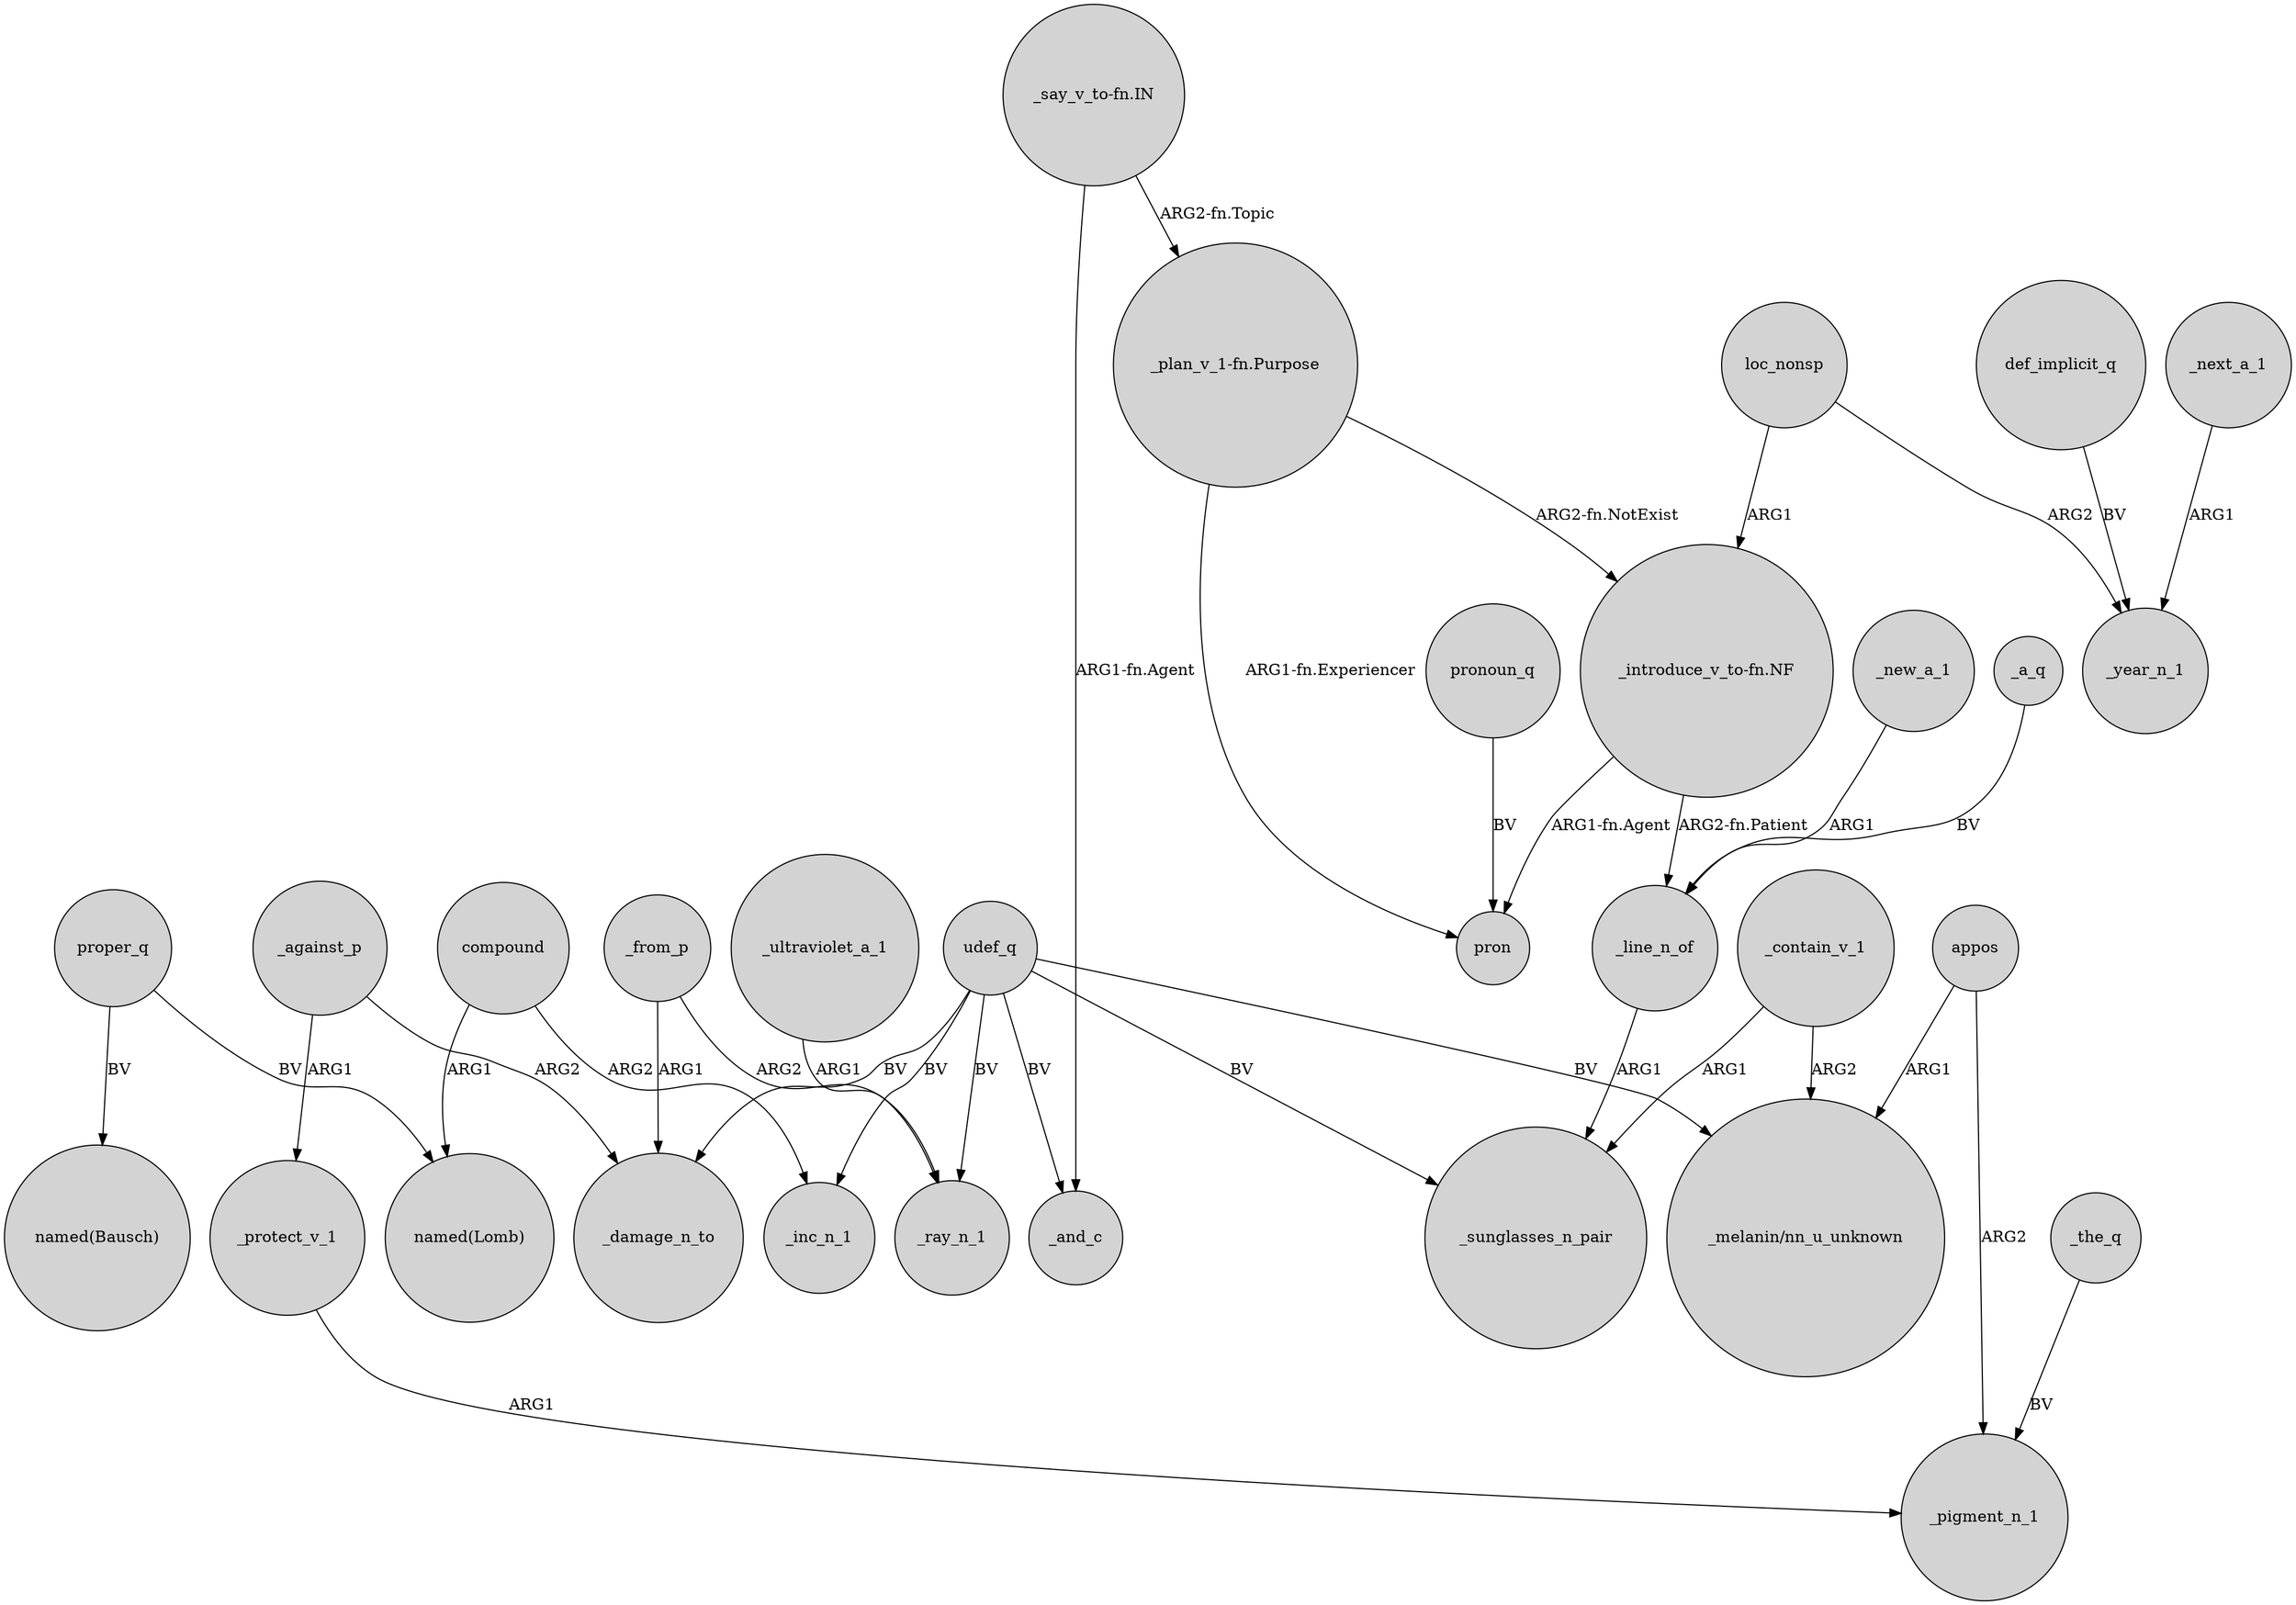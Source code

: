 digraph {
	node [shape=circle style=filled]
	_against_p -> _damage_n_to [label=ARG2]
	_new_a_1 -> _line_n_of [label=ARG1]
	udef_q -> _inc_n_1 [label=BV]
	"_say_v_to-fn.IN" -> _and_c [label="ARG1-fn.Agent"]
	def_implicit_q -> _year_n_1 [label=BV]
	_ultraviolet_a_1 -> _ray_n_1 [label=ARG1]
	appos -> "_melanin/nn_u_unknown" [label=ARG1]
	"_plan_v_1-fn.Purpose" -> pron [label="ARG1-fn.Experiencer"]
	udef_q -> _sunglasses_n_pair [label=BV]
	_from_p -> _ray_n_1 [label=ARG2]
	_against_p -> _protect_v_1 [label=ARG1]
	udef_q -> _ray_n_1 [label=BV]
	_contain_v_1 -> "_melanin/nn_u_unknown" [label=ARG2]
	"_say_v_to-fn.IN" -> "_plan_v_1-fn.Purpose" [label="ARG2-fn.Topic"]
	_protect_v_1 -> _pigment_n_1 [label=ARG1]
	_a_q -> _line_n_of [label=BV]
	proper_q -> "named(Bausch)" [label=BV]
	proper_q -> "named(Lomb)" [label=BV]
	pronoun_q -> pron [label=BV]
	_from_p -> _damage_n_to [label=ARG1]
	"_introduce_v_to-fn.NF" -> _line_n_of [label="ARG2-fn.Patient"]
	"_plan_v_1-fn.Purpose" -> "_introduce_v_to-fn.NF" [label="ARG2-fn.NotExist"]
	_next_a_1 -> _year_n_1 [label=ARG1]
	udef_q -> _damage_n_to [label=BV]
	loc_nonsp -> _year_n_1 [label=ARG2]
	appos -> _pigment_n_1 [label=ARG2]
	"_introduce_v_to-fn.NF" -> pron [label="ARG1-fn.Agent"]
	loc_nonsp -> "_introduce_v_to-fn.NF" [label=ARG1]
	_the_q -> _pigment_n_1 [label=BV]
	_line_n_of -> _sunglasses_n_pair [label=ARG1]
	udef_q -> _and_c [label=BV]
	udef_q -> "_melanin/nn_u_unknown" [label=BV]
	compound -> _inc_n_1 [label=ARG2]
	compound -> "named(Lomb)" [label=ARG1]
	_contain_v_1 -> _sunglasses_n_pair [label=ARG1]
}
